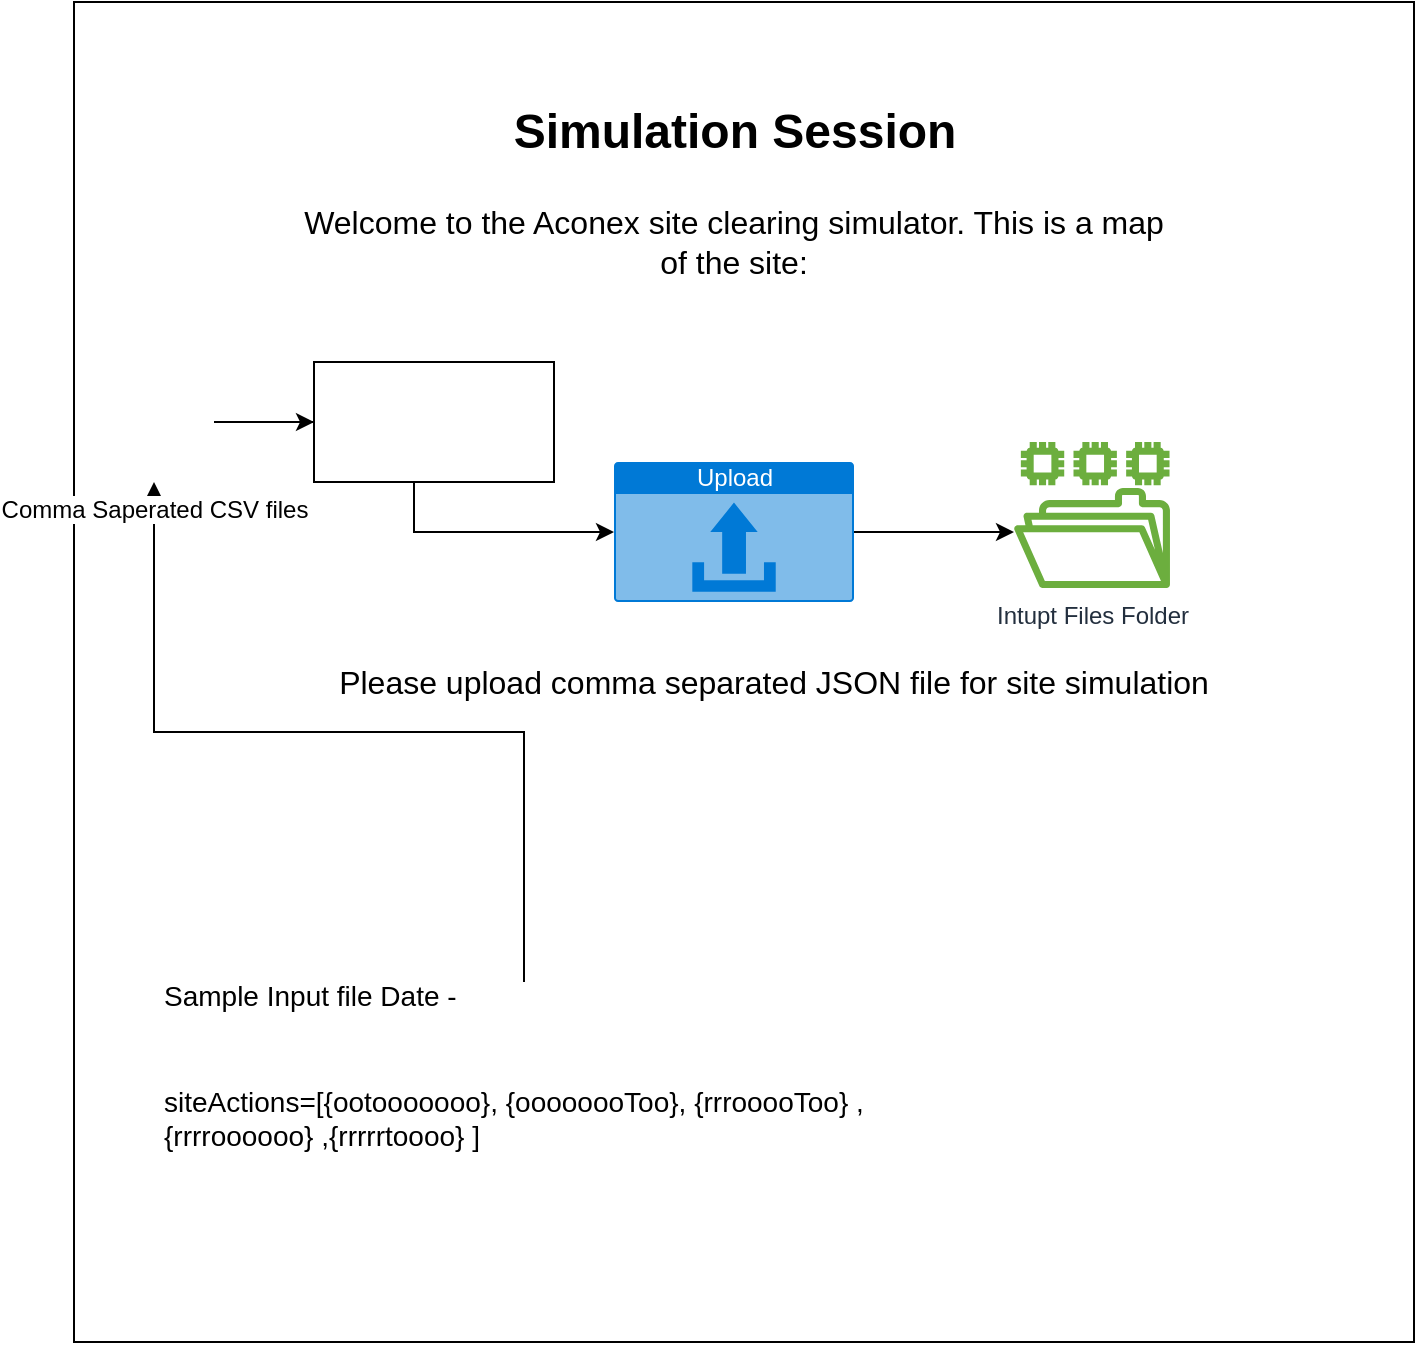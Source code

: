 <mxfile version="15.0.6" type="github" pages="2">
  <diagram id="tM43H5YGe2w6ltJZeZHz" name="Main Landing">
    <mxGraphModel dx="2036" dy="633" grid="1" gridSize="10" guides="1" tooltips="1" connect="1" arrows="1" fold="1" page="1" pageScale="1" pageWidth="850" pageHeight="1100" math="0" shadow="0">
      <root>
        <mxCell id="0" />
        <mxCell id="1" parent="0" />
        <mxCell id="zkW4ZXlrT_6_myXE2G8d-1" value="" style="whiteSpace=wrap;html=1;aspect=fixed;" parent="1" vertex="1">
          <mxGeometry x="-750" y="190" width="670" height="670" as="geometry" />
        </mxCell>
        <mxCell id="jn6MFovd8rV3hmX8iC2H-2" value="Simulation Session" style="text;strokeColor=none;fillColor=none;html=1;fontSize=24;fontStyle=1;verticalAlign=middle;align=center;" parent="1" vertex="1">
          <mxGeometry x="-580" y="240" width="320" height="30" as="geometry" />
        </mxCell>
        <UserObject label="&lt;div style=&quot;font-size: 16px;&quot;&gt;Welcome to the Aconex site clearing simulator. This is a map&lt;/div&gt;&lt;div style=&quot;font-size: 16px;&quot;&gt;of the site:&lt;/div&gt;" placeholders="1" id="jn6MFovd8rV3hmX8iC2H-3">
          <mxCell style="text;html=1;strokeColor=none;fillColor=none;align=center;verticalAlign=middle;whiteSpace=wrap;overflow=hidden;fontSize=16;" parent="1" vertex="1">
            <mxGeometry x="-720" y="280" width="600" height="60" as="geometry" />
          </mxCell>
        </UserObject>
        <mxCell id="bC2HTqKQpBGUcZ-LmOKw-4" value="" style="edgeStyle=orthogonalEdgeStyle;rounded=0;orthogonalLoop=1;jettySize=auto;html=1;" edge="1" parent="1" source="jn6MFovd8rV3hmX8iC2H-5">
          <mxGeometry relative="1" as="geometry">
            <mxPoint x="-280" y="455" as="targetPoint" />
          </mxGeometry>
        </mxCell>
        <mxCell id="jn6MFovd8rV3hmX8iC2H-5" value="Upload" style="html=1;strokeColor=none;fillColor=#0079D6;labelPosition=center;verticalLabelPosition=middle;verticalAlign=top;align=center;fontSize=12;outlineConnect=0;spacingTop=-6;fontColor=#FFFFFF;shape=mxgraph.sitemap.upload;" parent="1" vertex="1">
          <mxGeometry x="-480" y="420" width="120" height="70" as="geometry" />
        </mxCell>
        <UserObject label="&lt;div style=&quot;font-size: 16px&quot;&gt;Please upload comma separated JSON file for site simulation&lt;/div&gt;" placeholders="1" id="jn6MFovd8rV3hmX8iC2H-6">
          <mxCell style="text;html=1;strokeColor=none;fillColor=none;align=center;verticalAlign=middle;whiteSpace=wrap;overflow=hidden;fontSize=16;" parent="1" vertex="1">
            <mxGeometry x="-700" y="500" width="600" height="60" as="geometry" />
          </mxCell>
        </UserObject>
        <mxCell id="jn6MFovd8rV3hmX8iC2H-8" style="edgeStyle=orthogonalEdgeStyle;rounded=0;orthogonalLoop=1;jettySize=auto;html=1;fontSize=16;startArrow=none;" parent="1" source="bC2HTqKQpBGUcZ-LmOKw-7" target="jn6MFovd8rV3hmX8iC2H-5" edge="1">
          <mxGeometry relative="1" as="geometry">
            <mxPoint x="-837.6" y="401.2" as="sourcePoint" />
          </mxGeometry>
        </mxCell>
        <mxCell id="bC2HTqKQpBGUcZ-LmOKw-13" style="edgeStyle=orthogonalEdgeStyle;rounded=0;orthogonalLoop=1;jettySize=auto;html=1;" edge="1" parent="1" source="jn6MFovd8rV3hmX8iC2H-10" target="bC2HTqKQpBGUcZ-LmOKw-7">
          <mxGeometry relative="1" as="geometry" />
        </mxCell>
        <mxCell id="jn6MFovd8rV3hmX8iC2H-10" value="&lt;h1 style=&quot;font-size: 14px&quot;&gt;&lt;span style=&quot;font-weight: normal&quot;&gt;&lt;font style=&quot;font-size: 14px&quot;&gt;Sample Input file Date -&amp;nbsp;&lt;/font&gt;&lt;/span&gt;&lt;/h1&gt;&lt;h1 style=&quot;font-size: 14px&quot;&gt;&lt;span style=&quot;font-weight: normal&quot;&gt;&lt;font style=&quot;font-size: 14px&quot;&gt;&lt;br&gt;&lt;/font&gt;&lt;/span&gt;&lt;/h1&gt;&lt;h1 style=&quot;font-size: 14px&quot;&gt;&lt;span style=&quot;font-weight: normal&quot;&gt;&lt;font style=&quot;font-size: 14px&quot;&gt;siteActions=[{&lt;/font&gt;ootooooooo}, {oooooooToo}, {rrrooooToo} ,{rrrroooooo} ,{rrrrrtoooo} ]&lt;/span&gt;&lt;/h1&gt;" style="text;html=1;strokeColor=none;fillColor=none;spacing=5;spacingTop=-20;whiteSpace=wrap;overflow=hidden;rounded=0;fontSize=16;" parent="1" vertex="1">
          <mxGeometry x="-710" y="680" width="370" height="100" as="geometry" />
        </mxCell>
        <mxCell id="bC2HTqKQpBGUcZ-LmOKw-5" value="Intupt Files Folder" style="outlineConnect=0;fontColor=#232F3E;gradientColor=none;fillColor=#6CAE3E;strokeColor=none;dashed=0;verticalLabelPosition=bottom;verticalAlign=top;align=center;html=1;fontSize=12;fontStyle=0;aspect=fixed;pointerEvents=1;shape=mxgraph.aws4.file_system;" vertex="1" parent="1">
          <mxGeometry x="-280" y="410" width="78" height="73" as="geometry" />
        </mxCell>
        <mxCell id="bC2HTqKQpBGUcZ-LmOKw-11" value="" style="edgeStyle=orthogonalEdgeStyle;rounded=0;orthogonalLoop=1;jettySize=auto;html=1;" edge="1" parent="1" source="bC2HTqKQpBGUcZ-LmOKw-7" target="bC2HTqKQpBGUcZ-LmOKw-10">
          <mxGeometry relative="1" as="geometry" />
        </mxCell>
        <mxCell id="bC2HTqKQpBGUcZ-LmOKw-7" value="Comma Saperated CSV files" style="shape=image;html=1;verticalAlign=top;verticalLabelPosition=bottom;labelBackgroundColor=#ffffff;imageAspect=0;aspect=fixed;image=https://cdn0.iconfinder.com/data/icons/glyphpack/170/file-txt-128.png" vertex="1" parent="1">
          <mxGeometry x="-740" y="370" width="60" height="60" as="geometry" />
        </mxCell>
        <mxCell id="bC2HTqKQpBGUcZ-LmOKw-10" value="" style="whiteSpace=wrap;html=1;verticalAlign=top;labelBackgroundColor=#ffffff;" vertex="1" parent="1">
          <mxGeometry x="-630" y="370" width="120" height="60" as="geometry" />
        </mxCell>
      </root>
    </mxGraphModel>
  </diagram>
  <diagram id="qNiqRFtXUm_oYPR6mVDr" name="Main Page-after siteJSON upload">
    <mxGraphModel dx="3815" dy="1583" grid="1" gridSize="10" guides="1" tooltips="1" connect="1" arrows="1" fold="1" page="1" pageScale="1" pageWidth="850" pageHeight="1100" math="0" shadow="0">
      <root>
        <mxCell id="fb_Mtw9HvJLZFm7qpWBk-0" />
        <mxCell id="fb_Mtw9HvJLZFm7qpWBk-1" parent="fb_Mtw9HvJLZFm7qpWBk-0" />
        <mxCell id="fb_Mtw9HvJLZFm7qpWBk-2" value="" style="whiteSpace=wrap;html=1;aspect=fixed;" parent="fb_Mtw9HvJLZFm7qpWBk-1" vertex="1">
          <mxGeometry x="-810" y="180" width="730" height="730" as="geometry" />
        </mxCell>
        <mxCell id="fb_Mtw9HvJLZFm7qpWBk-3" value="Simulation Session" style="text;strokeColor=none;fillColor=none;html=1;fontSize=24;fontStyle=1;verticalAlign=middle;align=center;" parent="fb_Mtw9HvJLZFm7qpWBk-1" vertex="1">
          <mxGeometry x="-620" y="240" width="320" height="30" as="geometry" />
        </mxCell>
        <UserObject label="&lt;div style=&quot;font-size: 16px;&quot;&gt;Welcome to the Aconex site clearing simulator. This is a map&lt;/div&gt;&lt;div style=&quot;font-size: 16px;&quot;&gt;of the site:&lt;/div&gt;" placeholders="1" id="fb_Mtw9HvJLZFm7qpWBk-4">
          <mxCell style="text;html=1;strokeColor=none;fillColor=none;align=center;verticalAlign=middle;whiteSpace=wrap;overflow=hidden;fontSize=16;" parent="fb_Mtw9HvJLZFm7qpWBk-1" vertex="1">
            <mxGeometry x="-760" y="280" width="600" height="60" as="geometry" />
          </mxCell>
        </UserObject>
        <mxCell id="fb_Mtw9HvJLZFm7qpWBk-11" value="&lt;table&gt;&lt;tbody&gt;&lt;tr&gt;&lt;td&gt;Action1&lt;span style=&quot;white-space: pre&quot;&gt; &lt;/span&gt;action2&lt;span style=&quot;white-space: pre&quot;&gt; &lt;/span&gt;action2&lt;span style=&quot;white-space: pre&quot;&gt; &lt;/span&gt;Action4&lt;/td&gt;&lt;td&gt;&lt;br&gt;&lt;/td&gt;&lt;td&gt;&lt;br&gt;&lt;/td&gt;&lt;td&gt;&lt;br&gt;&lt;/td&gt;&lt;/tr&gt;&lt;/tbody&gt;&lt;/table&gt;" style="text;html=1;strokeColor=#c0c0c0;fillColor=none;overflow=fill;fontSize=16;" parent="fb_Mtw9HvJLZFm7qpWBk-1" vertex="1">
          <mxGeometry x="-720" y="460" width="290" height="40" as="geometry" />
        </mxCell>
        <mxCell id="fb_Mtw9HvJLZFm7qpWBk-12" value="Action Type" style="whiteSpace=wrap;html=1;align=center;fontSize=16;" parent="fb_Mtw9HvJLZFm7qpWBk-1" vertex="1">
          <mxGeometry x="-400" y="460" width="100" height="40" as="geometry" />
        </mxCell>
        <mxCell id="fb_Mtw9HvJLZFm7qpWBk-22" style="edgeStyle=orthogonalEdgeStyle;rounded=0;orthogonalLoop=1;jettySize=auto;html=1;entryX=1;entryY=0.5;entryDx=0;entryDy=0;fontSize=16;" parent="fb_Mtw9HvJLZFm7qpWBk-1" source="fb_Mtw9HvJLZFm7qpWBk-17" target="fb_Mtw9HvJLZFm7qpWBk-12" edge="1">
          <mxGeometry relative="1" as="geometry" />
        </mxCell>
        <mxCell id="fb_Mtw9HvJLZFm7qpWBk-17" value="" style="verticalLabelPosition=bottom;verticalAlign=top;html=1;shadow=0;dashed=0;strokeWidth=1;shape=mxgraph.ios.iAddIcon;fillColor=#7AdF78;fillColor2=#1A9917;strokeColor=#ffffff;fontSize=16;" parent="fb_Mtw9HvJLZFm7qpWBk-1" vertex="1">
          <mxGeometry x="-270" y="473" width="17" height="17" as="geometry" />
        </mxCell>
        <mxCell id="fb_Mtw9HvJLZFm7qpWBk-20" style="edgeStyle=orthogonalEdgeStyle;rounded=0;orthogonalLoop=1;jettySize=auto;html=1;entryX=0.5;entryY=0;entryDx=0;entryDy=0;fontSize=16;" parent="fb_Mtw9HvJLZFm7qpWBk-1" source="fb_Mtw9HvJLZFm7qpWBk-19" target="fb_Mtw9HvJLZFm7qpWBk-12" edge="1">
          <mxGeometry relative="1" as="geometry" />
        </mxCell>
        <mxCell id="fb_Mtw9HvJLZFm7qpWBk-19" value="User will add action" style="text;html=1;strokeColor=none;fillColor=none;align=center;verticalAlign=middle;whiteSpace=wrap;rounded=0;fontSize=16;" parent="fb_Mtw9HvJLZFm7qpWBk-1" vertex="1">
          <mxGeometry x="-420" y="380" width="150" height="40" as="geometry" />
        </mxCell>
        <mxCell id="fb_Mtw9HvJLZFm7qpWBk-23" value="User will ad more action" style="text;html=1;strokeColor=none;fillColor=none;align=center;verticalAlign=middle;whiteSpace=wrap;rounded=0;fontSize=16;" parent="fb_Mtw9HvJLZFm7qpWBk-1" vertex="1">
          <mxGeometry x="-253" y="460" width="150" height="40" as="geometry" />
        </mxCell>
        <mxCell id="fb_Mtw9HvJLZFm7qpWBk-29" value="&lt;table&gt;&lt;tbody&gt;&lt;tr&gt;&lt;td&gt;Action1&lt;span style=&quot;white-space: pre&quot;&gt; &lt;/span&gt;action2&lt;span style=&quot;white-space: pre&quot;&gt; &lt;/span&gt;action2&lt;span style=&quot;white-space: pre&quot;&gt; &lt;/span&gt;Action4&lt;/td&gt;&lt;td&gt;&lt;br&gt;&lt;/td&gt;&lt;td&gt;&lt;br&gt;&lt;/td&gt;&lt;td&gt;&lt;br&gt;&lt;/td&gt;&lt;/tr&gt;&lt;/tbody&gt;&lt;/table&gt;" style="text;html=1;strokeColor=#c0c0c0;fillColor=none;overflow=fill;fontSize=16;" parent="fb_Mtw9HvJLZFm7qpWBk-1" vertex="1">
          <mxGeometry x="-720" y="525" width="290" height="40" as="geometry" />
        </mxCell>
        <mxCell id="fb_Mtw9HvJLZFm7qpWBk-30" value="A" style="whiteSpace=wrap;html=1;align=center;fontSize=16;" parent="fb_Mtw9HvJLZFm7qpWBk-1" vertex="1">
          <mxGeometry x="-400" y="525" width="100" height="40" as="geometry" />
        </mxCell>
        <mxCell id="fb_Mtw9HvJLZFm7qpWBk-31" value="" style="verticalLabelPosition=bottom;verticalAlign=top;html=1;shadow=0;dashed=0;strokeWidth=1;shape=mxgraph.ios.iAddIcon;fillColor=#7AdF78;fillColor2=#1A9917;strokeColor=#ffffff;fontSize=16;" parent="fb_Mtw9HvJLZFm7qpWBk-1" vertex="1">
          <mxGeometry x="-270" y="538" width="17" height="17" as="geometry" />
        </mxCell>
        <mxCell id="fb_Mtw9HvJLZFm7qpWBk-32" value="&lt;table&gt;&lt;tbody&gt;&lt;tr&gt;&lt;td&gt;Action1&lt;span style=&quot;white-space: pre&quot;&gt; &lt;/span&gt;action2&lt;span style=&quot;white-space: pre&quot;&gt; &lt;/span&gt;action2&lt;span style=&quot;white-space: pre&quot;&gt; &lt;/span&gt;Action4&lt;/td&gt;&lt;td&gt;&lt;br&gt;&lt;/td&gt;&lt;td&gt;&lt;br&gt;&lt;/td&gt;&lt;td&gt;&lt;br&gt;&lt;/td&gt;&lt;/tr&gt;&lt;/tbody&gt;&lt;/table&gt;" style="text;html=1;strokeColor=#c0c0c0;fillColor=none;overflow=fill;fontSize=16;" parent="fb_Mtw9HvJLZFm7qpWBk-1" vertex="1">
          <mxGeometry x="-720" y="580" width="290" height="40" as="geometry" />
        </mxCell>
        <mxCell id="fb_Mtw9HvJLZFm7qpWBk-33" value="R" style="whiteSpace=wrap;html=1;align=center;fontSize=16;" parent="fb_Mtw9HvJLZFm7qpWBk-1" vertex="1">
          <mxGeometry x="-400" y="580" width="100" height="40" as="geometry" />
        </mxCell>
        <mxCell id="fb_Mtw9HvJLZFm7qpWBk-34" value="" style="verticalLabelPosition=bottom;verticalAlign=top;html=1;shadow=0;dashed=0;strokeWidth=1;shape=mxgraph.ios.iAddIcon;fillColor=#7AdF78;fillColor2=#1A9917;strokeColor=#ffffff;fontSize=16;" parent="fb_Mtw9HvJLZFm7qpWBk-1" vertex="1">
          <mxGeometry x="-270" y="593" width="17" height="17" as="geometry" />
        </mxCell>
        <mxCell id="fb_Mtw9HvJLZFm7qpWBk-35" value="&lt;table&gt;&lt;tbody&gt;&lt;tr&gt;&lt;td&gt;Action1&lt;span style=&quot;white-space: pre&quot;&gt; &lt;/span&gt;action2&lt;span style=&quot;white-space: pre&quot;&gt; &lt;/span&gt;action2&lt;span style=&quot;white-space: pre&quot;&gt; &lt;/span&gt;Action4&lt;/td&gt;&lt;td&gt;&lt;br&gt;&lt;/td&gt;&lt;td&gt;&lt;br&gt;&lt;/td&gt;&lt;td&gt;&lt;br&gt;&lt;/td&gt;&lt;/tr&gt;&lt;/tbody&gt;&lt;/table&gt;" style="text;html=1;strokeColor=#c0c0c0;fillColor=none;overflow=fill;fontSize=16;" parent="fb_Mtw9HvJLZFm7qpWBk-1" vertex="1">
          <mxGeometry x="-720" y="630" width="290" height="40" as="geometry" />
        </mxCell>
        <mxCell id="fb_Mtw9HvJLZFm7qpWBk-36" value="Q" style="whiteSpace=wrap;html=1;align=center;fontSize=16;" parent="fb_Mtw9HvJLZFm7qpWBk-1" vertex="1">
          <mxGeometry x="-400" y="630" width="100" height="40" as="geometry" />
        </mxCell>
        <mxCell id="fb_Mtw9HvJLZFm7qpWBk-37" value="" style="verticalLabelPosition=bottom;verticalAlign=top;html=1;shadow=0;dashed=0;strokeWidth=1;shape=mxgraph.ios.iAddIcon;fillColor=#7AdF78;fillColor2=#1A9917;strokeColor=#ffffff;fontSize=16;" parent="fb_Mtw9HvJLZFm7qpWBk-1" vertex="1">
          <mxGeometry x="-270" y="643" width="17" height="17" as="geometry" />
        </mxCell>
        <mxCell id="fb_Mtw9HvJLZFm7qpWBk-38" value="On Q process with terminate" style="text;html=1;strokeColor=none;fillColor=none;align=center;verticalAlign=middle;whiteSpace=wrap;rounded=0;fontSize=16;" parent="fb_Mtw9HvJLZFm7qpWBk-1" vertex="1">
          <mxGeometry x="-243" y="631.5" width="150" height="40" as="geometry" />
        </mxCell>
      </root>
    </mxGraphModel>
  </diagram>
</mxfile>
